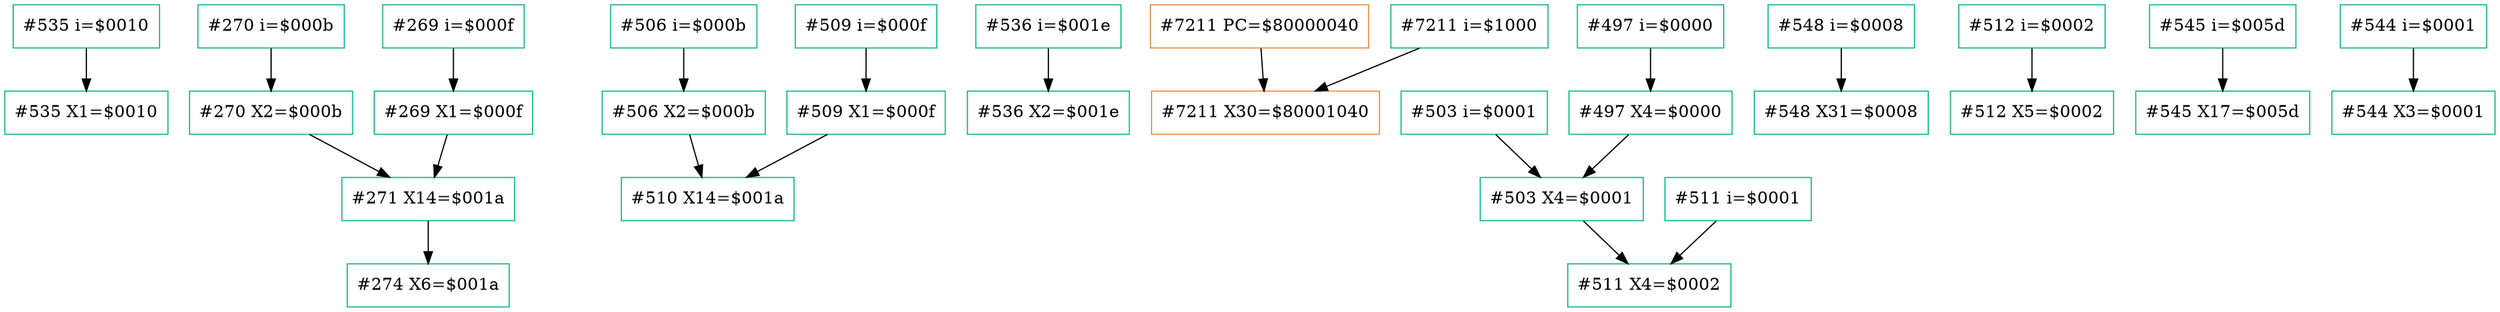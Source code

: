 digraph g{
"#535 X1=$0010"  [ color = "#1ABA8B", shape = "box", label = "#535 X1=$0010" ];
"#270 i=$000b"  [ color = "#1ABA8B", shape = "box", label = "#270 i=$000b" ];
"#506 i=$000b"  [ color = "#1ABA8B", shape = "box", label = "#506 i=$000b" ];
"#269 i=$000f"  [ color = "#1ABA8B", shape = "box", label = "#269 i=$000f" ];
"#509 X1=$000f"  [ color = "#1ABA8B", shape = "box", label = "#509 X1=$000f" ];
"#536 i=$001e"  [ color = "#1ABA8B", shape = "box", label = "#536 i=$001e" ];
"#7211 PC=$80000040"  [ color = "#ef9148", shape = "box", label = "#7211 PC=$80000040" ];
"#535 i=$0010"  [ color = "#1ABA8B", shape = "box", label = "#535 i=$0010" ];
"#510 X14=$001a"  [ color = "#1ABA8B", shape = "box", label = "#510 X14=$001a" ];
"#274 X6=$001a"  [ color = "#1ABA8B", shape = "box", label = "#274 X6=$001a" ];
"#503 i=$0001"  [ color = "#1ABA8B", shape = "box", label = "#503 i=$0001" ];
"#548 X31=$0008"  [ color = "#1ABA8B", shape = "box", label = "#548 X31=$0008" ];
"#270 X2=$000b"  [ color = "#1ABA8B", shape = "box", label = "#270 X2=$000b" ];
"#503 X4=$0001"  [ color = "#1ABA8B", shape = "box", label = "#503 X4=$0001" ];
"#512 X5=$0002"  [ color = "#1ABA8B", shape = "box", label = "#512 X5=$0002" ];
"#545 i=$005d"  [ color = "#1ABA8B", shape = "box", label = "#545 i=$005d" ];
"#511 X4=$0002"  [ color = "#1ABA8B", shape = "box", label = "#511 X4=$0002" ];
"#271 X14=$001a"  [ color = "#1ABA8B", shape = "box", label = "#271 X14=$001a" ];
"#506 X2=$000b"  [ color = "#1ABA8B", shape = "box", label = "#506 X2=$000b" ];
"#545 X17=$005d"  [ color = "#1ABA8B", shape = "box", label = "#545 X17=$005d" ];
"#511 i=$0001"  [ color = "#1ABA8B", shape = "box", label = "#511 i=$0001" ];
"#544 i=$0001"  [ color = "#1ABA8B", shape = "box", label = "#544 i=$0001" ];
"#509 i=$000f"  [ color = "#1ABA8B", shape = "box", label = "#509 i=$000f" ];
"#497 i=$0000"  [ color = "#1ABA8B", shape = "box", label = "#497 i=$0000" ];
"#512 i=$0002"  [ color = "#1ABA8B", shape = "box", label = "#512 i=$0002" ];
"#269 X1=$000f"  [ color = "#1ABA8B", shape = "box", label = "#269 X1=$000f" ];
"#497 X4=$0000"  [ color = "#1ABA8B", shape = "box", label = "#497 X4=$0000" ];
"#548 i=$0008"  [ color = "#1ABA8B", shape = "box", label = "#548 i=$0008" ];
"#7211 X30=$80001040"  [ color = "#ef9148", shape = "box", label = "#7211 X30=$80001040" ];
"#7211 i=$1000"  [ color = "#1ABA8B", shape = "box", label = "#7211 i=$1000" ];
"#536 X2=$001e"  [ color = "#1ABA8B", shape = "box", label = "#536 X2=$001e" ];
"#544 X3=$0001"  [ color = "#1ABA8B", shape = "box", label = "#544 X3=$0001" ];
"#535 i=$0010" -> "#535 X1=$0010" ;
"#269 i=$000f" -> "#269 X1=$000f" ;
"#503 i=$0001" -> "#503 X4=$0001" ;
"#7211 PC=$80000040" -> "#7211 X30=$80001040" ;
"#270 i=$000b" -> "#270 X2=$000b" ;
"#503 X4=$0001" -> "#511 X4=$0002" ;
"#548 i=$0008" -> "#548 X31=$0008" ;
"#270 X2=$000b" -> "#271 X14=$001a" ;
"#545 i=$005d" -> "#545 X17=$005d" ;
"#497 i=$0000" -> "#497 X4=$0000" ;
"#271 X14=$001a" -> "#274 X6=$001a" ;
"#497 X4=$0000" -> "#503 X4=$0001" ;
"#7211 i=$1000" -> "#7211 X30=$80001040" ;
"#509 X1=$000f" -> "#510 X14=$001a" ;
"#511 i=$0001" -> "#511 X4=$0002" ;
"#512 i=$0002" -> "#512 X5=$0002" ;
"#506 X2=$000b" -> "#510 X14=$001a" ;
"#544 i=$0001" -> "#544 X3=$0001" ;
"#506 i=$000b" -> "#506 X2=$000b" ;
"#509 i=$000f" -> "#509 X1=$000f" ;
"#536 i=$001e" -> "#536 X2=$001e" ;
"#269 X1=$000f" -> "#271 X14=$001a" ;
}
